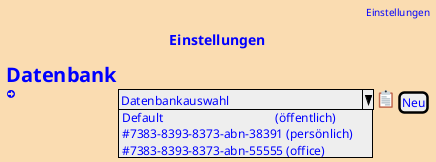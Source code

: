 @startsalt

<style>
saltDiagram {
 LineColor blue
 BackgroundColor #fadcb1
}
</style>


title <color:blue>Einstellungen
header <color:blue>Einstellungen
{
  = <color:blue>Datenbank

  <color:blue><&arrow-circle-right> |^<color:blue>Datenbankauswahl              ^ <color:blue>Default                                    (öffentlich)^ <color:blue>#7383-8393-8373-abn-38391 (persönlich)^ <color:blue>#7383-8393-8373-abn-55555 (office)^ |  <:clipboard:> | [<color:blue>Neu]

}
@endsalt